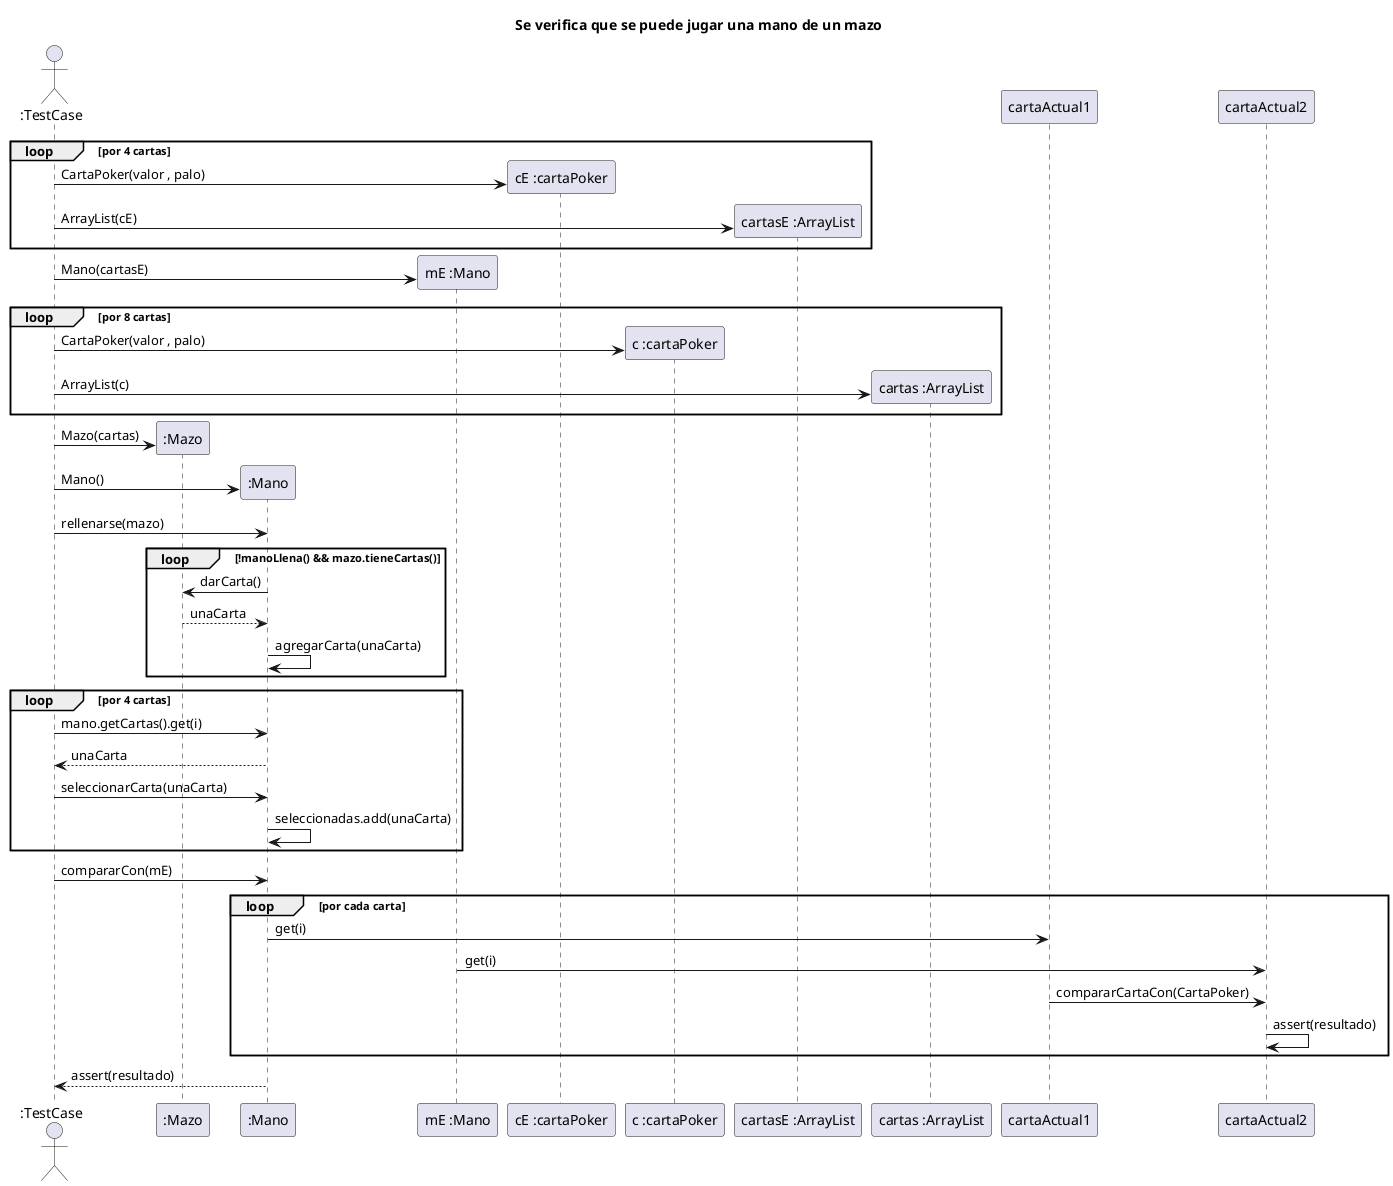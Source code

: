 @startuml
'https://plantuml.com/sequence-diagram

title Se verifica que se puede jugar una mano de un mazo

actor ":TestCase" as user
participant ":Mazo" as mazo
participant ":Mano" as mano
participant "mE :Mano" as manoE
participant "cE :cartaPoker" as cartaE
participant "c :cartaPoker" as carta
participant "cartasE :ArrayList" as listaE
participant "cartas :ArrayList" as lista

loop por 4 cartas
    user -> cartaE**: CartaPoker(valor , palo)
    user -> listaE**: ArrayList(cE)
end

user -> manoE**: Mano(cartasE)

loop por 8 cartas
    user -> carta**: CartaPoker(valor , palo)
    user -> lista**: ArrayList(c)
end

user -> mazo**: Mazo(cartas)

user -> mano**: Mano()
user -> mano: rellenarse(mazo)

loop !manoLlena() && mazo.tieneCartas()
    mano -> mazo: darCarta()
    mazo --> mano: unaCarta
    mano -> mano: agregarCarta(unaCarta)
end

loop por 4 cartas
    user -> mano: mano.getCartas().get(i)
    mano --> user: unaCarta

    user -> mano: seleccionarCarta(unaCarta)
    mano -> mano: seleccionadas.add(unaCarta)
end

user -> mano: compararCon(mE)
loop por cada carta
    mano -> cartaActual1: get(i)
    manoE -> cartaActual2: get(i)
    cartaActual1 -> cartaActual2: compararCartaCon(CartaPoker)
    cartaActual2 -> cartaActual2: assert(resultado)
end
mano --> user: assert(resultado)
@enduml